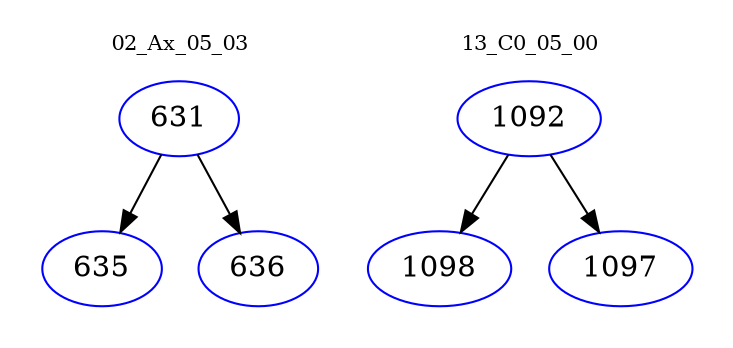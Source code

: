 digraph{
subgraph cluster_0 {
color = white
label = "02_Ax_05_03";
fontsize=10;
T0_631 [label="631", color="blue"]
T0_631 -> T0_635 [color="black"]
T0_635 [label="635", color="blue"]
T0_631 -> T0_636 [color="black"]
T0_636 [label="636", color="blue"]
}
subgraph cluster_1 {
color = white
label = "13_C0_05_00";
fontsize=10;
T1_1092 [label="1092", color="blue"]
T1_1092 -> T1_1098 [color="black"]
T1_1098 [label="1098", color="blue"]
T1_1092 -> T1_1097 [color="black"]
T1_1097 [label="1097", color="blue"]
}
}
